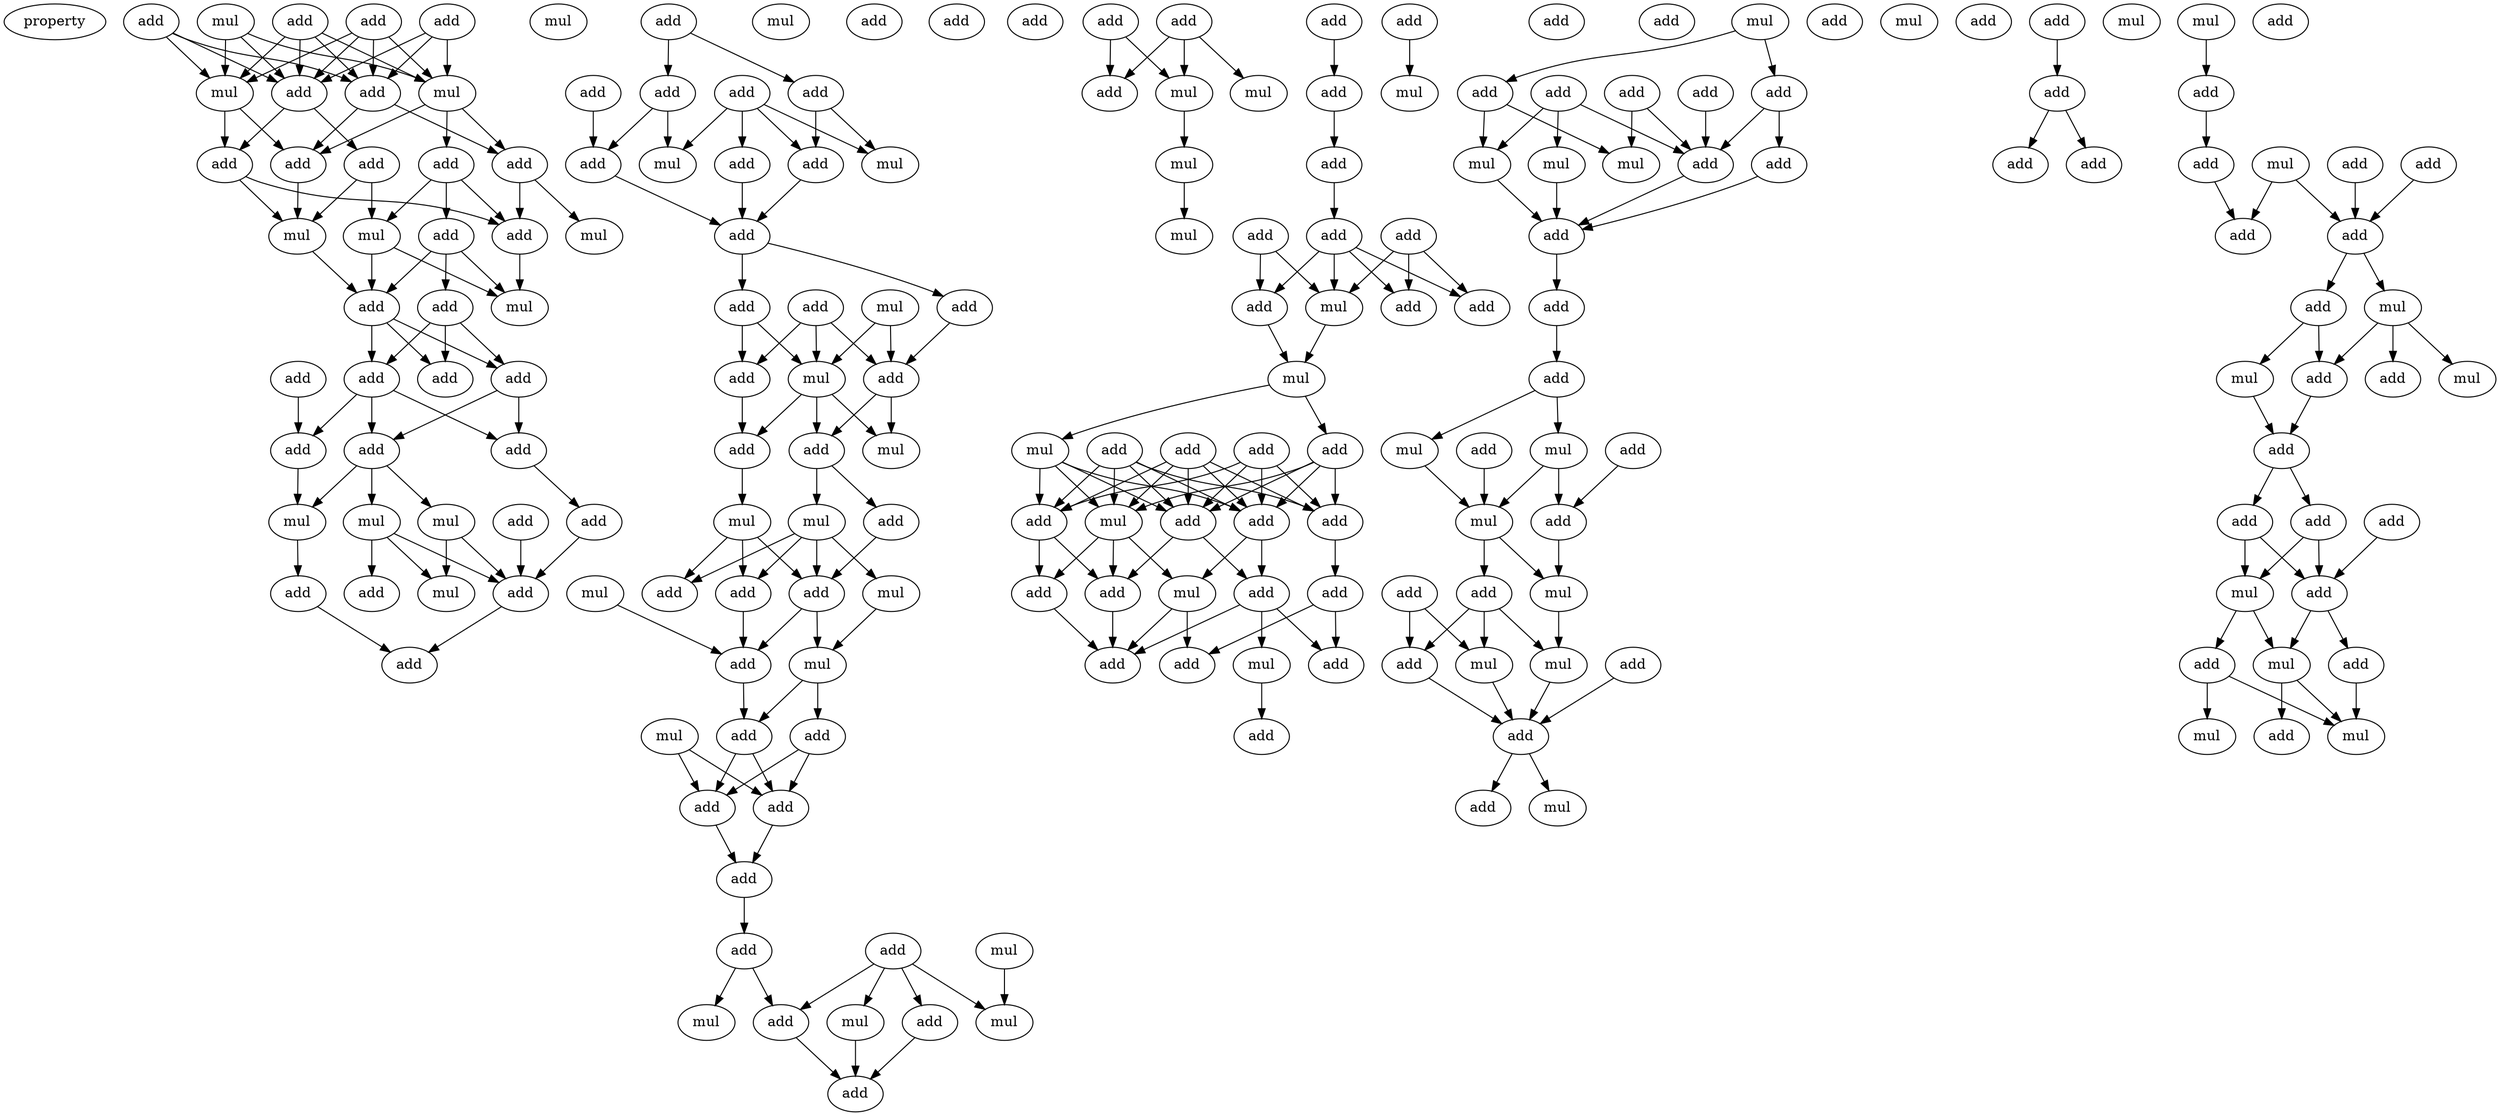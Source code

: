 digraph {
    node [fontcolor=black]
    property [mul=2,lf=1.7]
    0 [ label = add ];
    1 [ label = add ];
    2 [ label = add ];
    3 [ label = add ];
    4 [ label = mul ];
    5 [ label = add ];
    6 [ label = mul ];
    7 [ label = add ];
    8 [ label = mul ];
    9 [ label = add ];
    10 [ label = add ];
    11 [ label = add ];
    12 [ label = add ];
    13 [ label = add ];
    14 [ label = mul ];
    15 [ label = add ];
    16 [ label = mul ];
    17 [ label = mul ];
    18 [ label = add ];
    19 [ label = add ];
    20 [ label = add ];
    21 [ label = mul ];
    22 [ label = add ];
    23 [ label = add ];
    24 [ label = add ];
    25 [ label = add ];
    26 [ label = add ];
    27 [ label = add ];
    28 [ label = add ];
    29 [ label = add ];
    30 [ label = add ];
    31 [ label = mul ];
    32 [ label = mul ];
    33 [ label = mul ];
    34 [ label = add ];
    35 [ label = mul ];
    36 [ label = add ];
    37 [ label = add ];
    38 [ label = mul ];
    39 [ label = add ];
    40 [ label = add ];
    41 [ label = add ];
    42 [ label = add ];
    43 [ label = add ];
    44 [ label = add ];
    45 [ label = mul ];
    46 [ label = add ];
    47 [ label = add ];
    48 [ label = add ];
    49 [ label = mul ];
    50 [ label = add ];
    51 [ label = add ];
    52 [ label = mul ];
    53 [ label = add ];
    54 [ label = add ];
    55 [ label = mul ];
    56 [ label = add ];
    57 [ label = add ];
    58 [ label = mul ];
    59 [ label = add ];
    60 [ label = add ];
    61 [ label = mul ];
    62 [ label = add ];
    63 [ label = mul ];
    64 [ label = mul ];
    65 [ label = mul ];
    66 [ label = add ];
    67 [ label = add ];
    68 [ label = add ];
    69 [ label = mul ];
    70 [ label = mul ];
    71 [ label = add ];
    72 [ label = mul ];
    73 [ label = add ];
    74 [ label = add ];
    75 [ label = add ];
    76 [ label = add ];
    77 [ label = add ];
    78 [ label = add ];
    79 [ label = add ];
    80 [ label = add ];
    81 [ label = mul ];
    82 [ label = add ];
    83 [ label = add ];
    84 [ label = add ];
    85 [ label = mul ];
    86 [ label = add ];
    87 [ label = mul ];
    88 [ label = mul ];
    89 [ label = add ];
    90 [ label = add ];
    91 [ label = add ];
    92 [ label = mul ];
    93 [ label = add ];
    94 [ label = mul ];
    95 [ label = mul ];
    96 [ label = mul ];
    97 [ label = add ];
    98 [ label = add ];
    99 [ label = add ];
    100 [ label = add ];
    101 [ label = add ];
    102 [ label = mul ];
    103 [ label = add ];
    104 [ label = add ];
    105 [ label = add ];
    106 [ label = add ];
    107 [ label = add ];
    108 [ label = mul ];
    109 [ label = add ];
    110 [ label = add ];
    111 [ label = mul ];
    112 [ label = add ];
    113 [ label = add ];
    114 [ label = add ];
    115 [ label = add ];
    116 [ label = mul ];
    117 [ label = add ];
    118 [ label = add ];
    119 [ label = add ];
    120 [ label = mul ];
    121 [ label = add ];
    122 [ label = add ];
    123 [ label = mul ];
    124 [ label = add ];
    125 [ label = add ];
    126 [ label = add ];
    127 [ label = add ];
    128 [ label = add ];
    129 [ label = mul ];
    130 [ label = add ];
    131 [ label = add ];
    132 [ label = mul ];
    133 [ label = add ];
    134 [ label = add ];
    135 [ label = add ];
    136 [ label = add ];
    137 [ label = add ];
    138 [ label = mul ];
    139 [ label = mul ];
    140 [ label = add ];
    141 [ label = add ];
    142 [ label = mul ];
    143 [ label = add ];
    144 [ label = add ];
    145 [ label = add ];
    146 [ label = add ];
    147 [ label = mul ];
    148 [ label = add ];
    149 [ label = mul ];
    150 [ label = add ];
    151 [ label = add ];
    152 [ label = mul ];
    153 [ label = mul ];
    154 [ label = add ];
    155 [ label = add ];
    156 [ label = mul ];
    157 [ label = add ];
    158 [ label = mul ];
    159 [ label = mul ];
    160 [ label = add ];
    161 [ label = add ];
    162 [ label = add ];
    163 [ label = add ];
    164 [ label = mul ];
    165 [ label = add ];
    166 [ label = mul ];
    167 [ label = add ];
    168 [ label = add ];
    169 [ label = add ];
    170 [ label = mul ];
    171 [ label = add ];
    172 [ label = add ];
    173 [ label = add ];
    174 [ label = add ];
    175 [ label = mul ];
    176 [ label = add ];
    177 [ label = add ];
    178 [ label = add ];
    179 [ label = add ];
    180 [ label = mul ];
    181 [ label = add ];
    182 [ label = mul ];
    183 [ label = mul ];
    184 [ label = add ];
    185 [ label = add ];
    186 [ label = add ];
    187 [ label = add ];
    188 [ label = add ];
    189 [ label = mul ];
    190 [ label = add ];
    191 [ label = add ];
    192 [ label = add ];
    193 [ label = mul ];
    194 [ label = add ];
    195 [ label = mul ];
    196 [ label = mul ];
    0 -> 5 [ name = 0 ];
    0 -> 6 [ name = 1 ];
    0 -> 7 [ name = 2 ];
    1 -> 5 [ name = 3 ];
    1 -> 6 [ name = 4 ];
    1 -> 7 [ name = 5 ];
    1 -> 8 [ name = 6 ];
    2 -> 5 [ name = 7 ];
    2 -> 7 [ name = 8 ];
    2 -> 8 [ name = 9 ];
    3 -> 5 [ name = 10 ];
    3 -> 6 [ name = 11 ];
    3 -> 7 [ name = 12 ];
    3 -> 8 [ name = 13 ];
    4 -> 6 [ name = 14 ];
    4 -> 7 [ name = 15 ];
    4 -> 8 [ name = 16 ];
    5 -> 12 [ name = 17 ];
    5 -> 13 [ name = 18 ];
    6 -> 10 [ name = 19 ];
    6 -> 13 [ name = 20 ];
    7 -> 9 [ name = 21 ];
    7 -> 10 [ name = 22 ];
    8 -> 11 [ name = 23 ];
    8 -> 12 [ name = 24 ];
    8 -> 13 [ name = 25 ];
    9 -> 14 [ name = 26 ];
    9 -> 16 [ name = 27 ];
    10 -> 15 [ name = 28 ];
    10 -> 16 [ name = 29 ];
    11 -> 14 [ name = 30 ];
    11 -> 15 [ name = 31 ];
    11 -> 18 [ name = 32 ];
    12 -> 15 [ name = 33 ];
    12 -> 17 [ name = 34 ];
    13 -> 16 [ name = 35 ];
    14 -> 20 [ name = 36 ];
    14 -> 21 [ name = 37 ];
    15 -> 21 [ name = 38 ];
    16 -> 20 [ name = 39 ];
    18 -> 19 [ name = 40 ];
    18 -> 20 [ name = 41 ];
    18 -> 21 [ name = 42 ];
    19 -> 22 [ name = 43 ];
    19 -> 23 [ name = 44 ];
    19 -> 25 [ name = 45 ];
    20 -> 22 [ name = 46 ];
    20 -> 23 [ name = 47 ];
    20 -> 25 [ name = 48 ];
    23 -> 26 [ name = 49 ];
    23 -> 27 [ name = 50 ];
    23 -> 28 [ name = 51 ];
    24 -> 26 [ name = 52 ];
    25 -> 27 [ name = 53 ];
    25 -> 28 [ name = 54 ];
    26 -> 31 [ name = 55 ];
    27 -> 31 [ name = 56 ];
    27 -> 32 [ name = 57 ];
    27 -> 33 [ name = 58 ];
    28 -> 29 [ name = 59 ];
    29 -> 37 [ name = 60 ];
    30 -> 37 [ name = 61 ];
    31 -> 36 [ name = 62 ];
    32 -> 35 [ name = 63 ];
    32 -> 37 [ name = 64 ];
    33 -> 34 [ name = 65 ];
    33 -> 35 [ name = 66 ];
    33 -> 37 [ name = 67 ];
    36 -> 39 [ name = 68 ];
    37 -> 39 [ name = 69 ];
    40 -> 41 [ name = 70 ];
    40 -> 43 [ name = 71 ];
    41 -> 45 [ name = 72 ];
    41 -> 46 [ name = 73 ];
    42 -> 45 [ name = 74 ];
    42 -> 47 [ name = 75 ];
    42 -> 48 [ name = 76 ];
    42 -> 49 [ name = 77 ];
    43 -> 47 [ name = 78 ];
    43 -> 49 [ name = 79 ];
    44 -> 46 [ name = 80 ];
    46 -> 50 [ name = 81 ];
    47 -> 50 [ name = 82 ];
    48 -> 50 [ name = 83 ];
    50 -> 51 [ name = 84 ];
    50 -> 53 [ name = 85 ];
    51 -> 55 [ name = 86 ];
    51 -> 57 [ name = 87 ];
    52 -> 55 [ name = 88 ];
    52 -> 56 [ name = 89 ];
    53 -> 56 [ name = 90 ];
    54 -> 55 [ name = 91 ];
    54 -> 56 [ name = 92 ];
    54 -> 57 [ name = 93 ];
    55 -> 58 [ name = 94 ];
    55 -> 59 [ name = 95 ];
    55 -> 60 [ name = 96 ];
    56 -> 58 [ name = 97 ];
    56 -> 59 [ name = 98 ];
    57 -> 60 [ name = 99 ];
    59 -> 62 [ name = 100 ];
    59 -> 64 [ name = 101 ];
    60 -> 63 [ name = 102 ];
    62 -> 67 [ name = 103 ];
    63 -> 66 [ name = 104 ];
    63 -> 67 [ name = 105 ];
    63 -> 68 [ name = 106 ];
    64 -> 66 [ name = 107 ];
    64 -> 67 [ name = 108 ];
    64 -> 68 [ name = 109 ];
    64 -> 69 [ name = 110 ];
    65 -> 71 [ name = 111 ];
    67 -> 70 [ name = 112 ];
    67 -> 71 [ name = 113 ];
    68 -> 71 [ name = 114 ];
    69 -> 70 [ name = 115 ];
    70 -> 73 [ name = 116 ];
    70 -> 75 [ name = 117 ];
    71 -> 73 [ name = 118 ];
    72 -> 76 [ name = 119 ];
    72 -> 79 [ name = 120 ];
    73 -> 76 [ name = 121 ];
    73 -> 79 [ name = 122 ];
    75 -> 76 [ name = 123 ];
    75 -> 79 [ name = 124 ];
    76 -> 80 [ name = 125 ];
    79 -> 80 [ name = 126 ];
    80 -> 83 [ name = 127 ];
    81 -> 85 [ name = 128 ];
    82 -> 84 [ name = 129 ];
    82 -> 85 [ name = 130 ];
    82 -> 86 [ name = 131 ];
    82 -> 88 [ name = 132 ];
    83 -> 84 [ name = 133 ];
    83 -> 87 [ name = 134 ];
    84 -> 89 [ name = 135 ];
    86 -> 89 [ name = 136 ];
    88 -> 89 [ name = 137 ];
    90 -> 92 [ name = 138 ];
    90 -> 93 [ name = 139 ];
    90 -> 94 [ name = 140 ];
    91 -> 92 [ name = 141 ];
    91 -> 93 [ name = 142 ];
    92 -> 95 [ name = 143 ];
    95 -> 96 [ name = 144 ];
    97 -> 99 [ name = 145 ];
    98 -> 102 [ name = 146 ];
    99 -> 101 [ name = 147 ];
    101 -> 103 [ name = 148 ];
    103 -> 106 [ name = 149 ];
    103 -> 108 [ name = 150 ];
    103 -> 109 [ name = 151 ];
    103 -> 110 [ name = 152 ];
    104 -> 106 [ name = 153 ];
    104 -> 108 [ name = 154 ];
    105 -> 108 [ name = 155 ];
    105 -> 109 [ name = 156 ];
    105 -> 110 [ name = 157 ];
    106 -> 111 [ name = 158 ];
    108 -> 111 [ name = 159 ];
    111 -> 112 [ name = 160 ];
    111 -> 116 [ name = 161 ];
    112 -> 117 [ name = 162 ];
    112 -> 118 [ name = 163 ];
    112 -> 119 [ name = 164 ];
    112 -> 120 [ name = 165 ];
    113 -> 117 [ name = 166 ];
    113 -> 118 [ name = 167 ];
    113 -> 119 [ name = 168 ];
    113 -> 120 [ name = 169 ];
    113 -> 121 [ name = 170 ];
    114 -> 117 [ name = 171 ];
    114 -> 118 [ name = 172 ];
    114 -> 119 [ name = 173 ];
    114 -> 120 [ name = 174 ];
    114 -> 121 [ name = 175 ];
    115 -> 117 [ name = 176 ];
    115 -> 118 [ name = 177 ];
    115 -> 119 [ name = 178 ];
    115 -> 121 [ name = 179 ];
    116 -> 118 [ name = 180 ];
    116 -> 119 [ name = 181 ];
    116 -> 120 [ name = 182 ];
    116 -> 121 [ name = 183 ];
    117 -> 124 [ name = 184 ];
    118 -> 125 [ name = 185 ];
    118 -> 126 [ name = 186 ];
    119 -> 123 [ name = 187 ];
    119 -> 126 [ name = 188 ];
    120 -> 122 [ name = 189 ];
    120 -> 123 [ name = 190 ];
    120 -> 125 [ name = 191 ];
    121 -> 122 [ name = 192 ];
    121 -> 125 [ name = 193 ];
    122 -> 130 [ name = 194 ];
    123 -> 128 [ name = 195 ];
    123 -> 130 [ name = 196 ];
    124 -> 127 [ name = 197 ];
    124 -> 128 [ name = 198 ];
    125 -> 130 [ name = 199 ];
    126 -> 127 [ name = 200 ];
    126 -> 129 [ name = 201 ];
    126 -> 130 [ name = 202 ];
    129 -> 131 [ name = 203 ];
    132 -> 135 [ name = 204 ];
    132 -> 137 [ name = 205 ];
    133 -> 140 [ name = 206 ];
    134 -> 139 [ name = 207 ];
    134 -> 140 [ name = 208 ];
    134 -> 142 [ name = 209 ];
    135 -> 140 [ name = 210 ];
    135 -> 141 [ name = 211 ];
    136 -> 138 [ name = 212 ];
    136 -> 140 [ name = 213 ];
    137 -> 138 [ name = 214 ];
    137 -> 142 [ name = 215 ];
    139 -> 143 [ name = 216 ];
    140 -> 143 [ name = 217 ];
    141 -> 143 [ name = 218 ];
    142 -> 143 [ name = 219 ];
    143 -> 144 [ name = 220 ];
    144 -> 146 [ name = 221 ];
    146 -> 147 [ name = 222 ];
    146 -> 149 [ name = 223 ];
    147 -> 152 [ name = 224 ];
    148 -> 151 [ name = 225 ];
    149 -> 151 [ name = 226 ];
    149 -> 152 [ name = 227 ];
    150 -> 152 [ name = 228 ];
    151 -> 153 [ name = 229 ];
    152 -> 153 [ name = 230 ];
    152 -> 154 [ name = 231 ];
    153 -> 159 [ name = 232 ];
    154 -> 157 [ name = 233 ];
    154 -> 158 [ name = 234 ];
    154 -> 159 [ name = 235 ];
    155 -> 157 [ name = 236 ];
    155 -> 158 [ name = 237 ];
    157 -> 161 [ name = 238 ];
    158 -> 161 [ name = 239 ];
    159 -> 161 [ name = 240 ];
    160 -> 161 [ name = 241 ];
    161 -> 165 [ name = 242 ];
    161 -> 166 [ name = 243 ];
    163 -> 167 [ name = 244 ];
    167 -> 168 [ name = 245 ];
    167 -> 169 [ name = 246 ];
    170 -> 171 [ name = 247 ];
    171 -> 172 [ name = 248 ];
    172 -> 178 [ name = 249 ];
    173 -> 177 [ name = 250 ];
    174 -> 177 [ name = 251 ];
    175 -> 177 [ name = 252 ];
    175 -> 178 [ name = 253 ];
    177 -> 179 [ name = 254 ];
    177 -> 180 [ name = 255 ];
    179 -> 182 [ name = 256 ];
    179 -> 184 [ name = 257 ];
    180 -> 181 [ name = 258 ];
    180 -> 183 [ name = 259 ];
    180 -> 184 [ name = 260 ];
    182 -> 185 [ name = 261 ];
    184 -> 185 [ name = 262 ];
    185 -> 187 [ name = 263 ];
    185 -> 188 [ name = 264 ];
    186 -> 190 [ name = 265 ];
    187 -> 189 [ name = 266 ];
    187 -> 190 [ name = 267 ];
    188 -> 189 [ name = 268 ];
    188 -> 190 [ name = 269 ];
    189 -> 191 [ name = 270 ];
    189 -> 193 [ name = 271 ];
    190 -> 192 [ name = 272 ];
    190 -> 193 [ name = 273 ];
    191 -> 195 [ name = 274 ];
    191 -> 196 [ name = 275 ];
    192 -> 195 [ name = 276 ];
    193 -> 194 [ name = 277 ];
    193 -> 195 [ name = 278 ];
}
